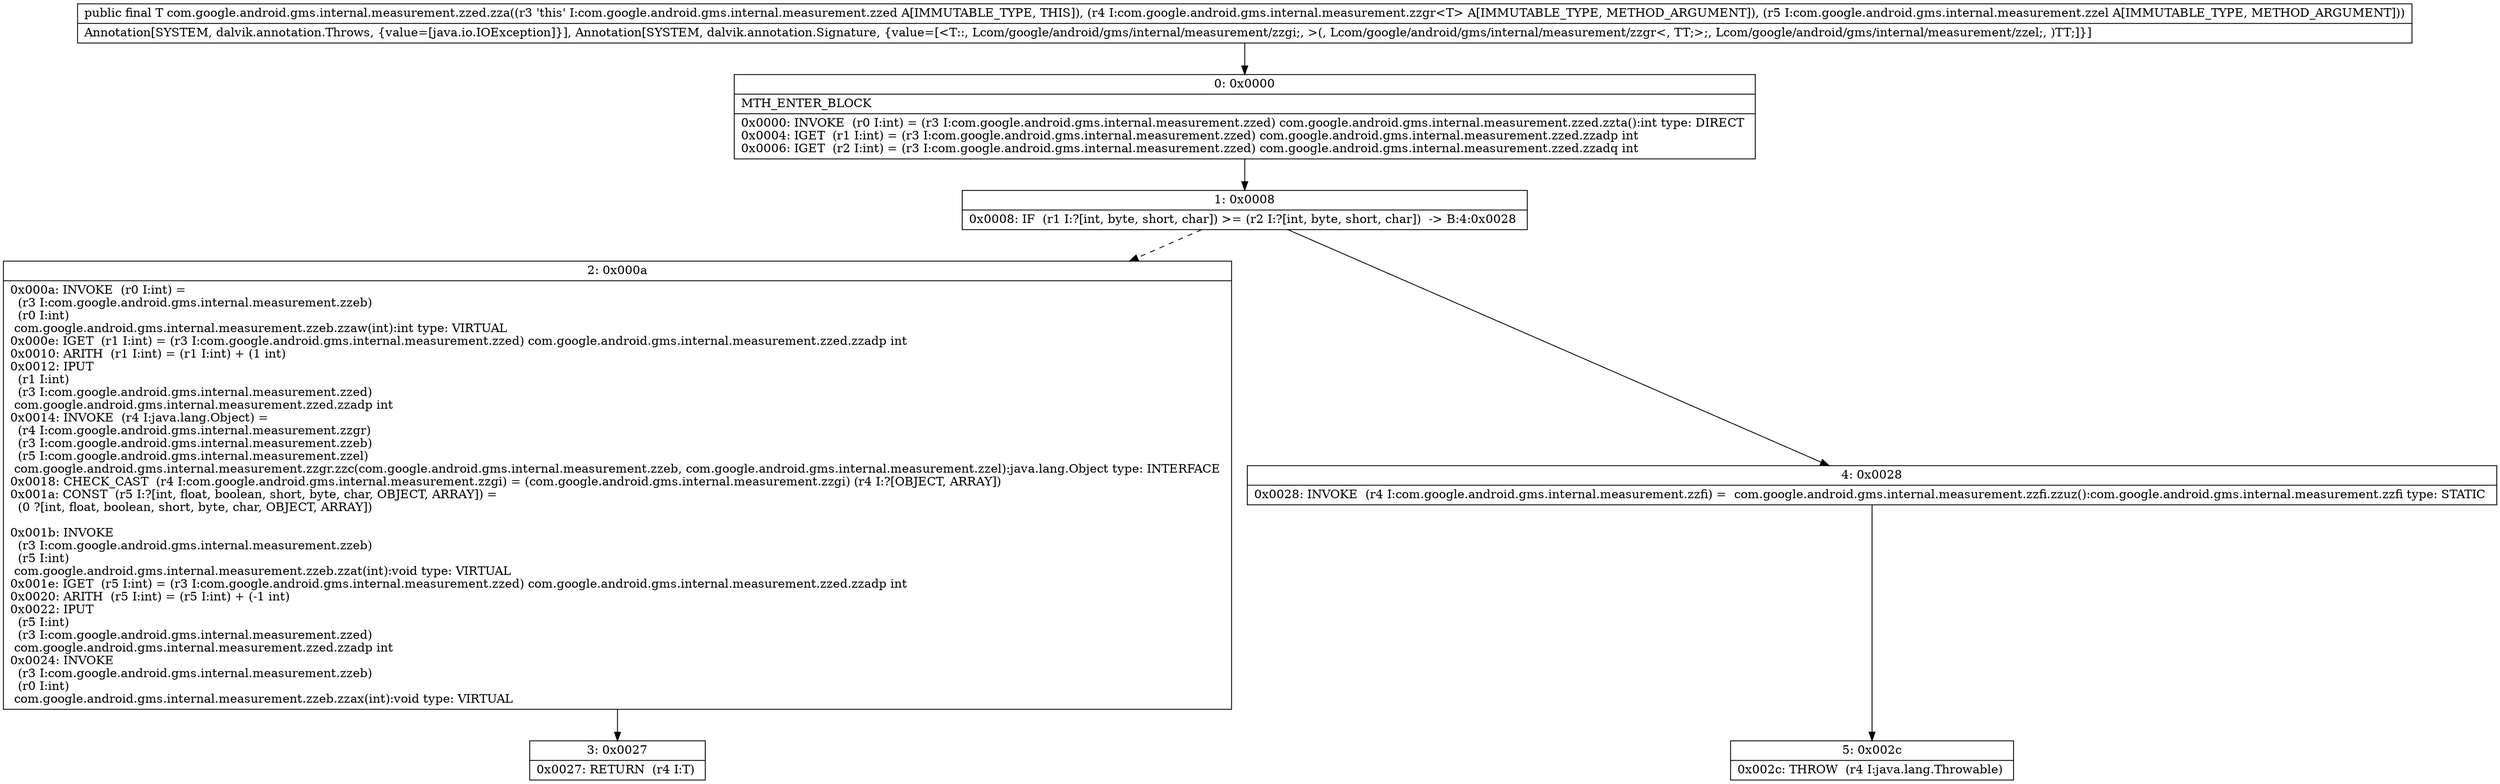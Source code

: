 digraph "CFG forcom.google.android.gms.internal.measurement.zzed.zza(Lcom\/google\/android\/gms\/internal\/measurement\/zzgr;Lcom\/google\/android\/gms\/internal\/measurement\/zzel;)Lcom\/google\/android\/gms\/internal\/measurement\/zzgi;" {
Node_0 [shape=record,label="{0\:\ 0x0000|MTH_ENTER_BLOCK\l|0x0000: INVOKE  (r0 I:int) = (r3 I:com.google.android.gms.internal.measurement.zzed) com.google.android.gms.internal.measurement.zzed.zzta():int type: DIRECT \l0x0004: IGET  (r1 I:int) = (r3 I:com.google.android.gms.internal.measurement.zzed) com.google.android.gms.internal.measurement.zzed.zzadp int \l0x0006: IGET  (r2 I:int) = (r3 I:com.google.android.gms.internal.measurement.zzed) com.google.android.gms.internal.measurement.zzed.zzadq int \l}"];
Node_1 [shape=record,label="{1\:\ 0x0008|0x0008: IF  (r1 I:?[int, byte, short, char]) \>= (r2 I:?[int, byte, short, char])  \-\> B:4:0x0028 \l}"];
Node_2 [shape=record,label="{2\:\ 0x000a|0x000a: INVOKE  (r0 I:int) = \l  (r3 I:com.google.android.gms.internal.measurement.zzeb)\l  (r0 I:int)\l com.google.android.gms.internal.measurement.zzeb.zzaw(int):int type: VIRTUAL \l0x000e: IGET  (r1 I:int) = (r3 I:com.google.android.gms.internal.measurement.zzed) com.google.android.gms.internal.measurement.zzed.zzadp int \l0x0010: ARITH  (r1 I:int) = (r1 I:int) + (1 int) \l0x0012: IPUT  \l  (r1 I:int)\l  (r3 I:com.google.android.gms.internal.measurement.zzed)\l com.google.android.gms.internal.measurement.zzed.zzadp int \l0x0014: INVOKE  (r4 I:java.lang.Object) = \l  (r4 I:com.google.android.gms.internal.measurement.zzgr)\l  (r3 I:com.google.android.gms.internal.measurement.zzeb)\l  (r5 I:com.google.android.gms.internal.measurement.zzel)\l com.google.android.gms.internal.measurement.zzgr.zzc(com.google.android.gms.internal.measurement.zzeb, com.google.android.gms.internal.measurement.zzel):java.lang.Object type: INTERFACE \l0x0018: CHECK_CAST  (r4 I:com.google.android.gms.internal.measurement.zzgi) = (com.google.android.gms.internal.measurement.zzgi) (r4 I:?[OBJECT, ARRAY]) \l0x001a: CONST  (r5 I:?[int, float, boolean, short, byte, char, OBJECT, ARRAY]) = \l  (0 ?[int, float, boolean, short, byte, char, OBJECT, ARRAY])\l \l0x001b: INVOKE  \l  (r3 I:com.google.android.gms.internal.measurement.zzeb)\l  (r5 I:int)\l com.google.android.gms.internal.measurement.zzeb.zzat(int):void type: VIRTUAL \l0x001e: IGET  (r5 I:int) = (r3 I:com.google.android.gms.internal.measurement.zzed) com.google.android.gms.internal.measurement.zzed.zzadp int \l0x0020: ARITH  (r5 I:int) = (r5 I:int) + (\-1 int) \l0x0022: IPUT  \l  (r5 I:int)\l  (r3 I:com.google.android.gms.internal.measurement.zzed)\l com.google.android.gms.internal.measurement.zzed.zzadp int \l0x0024: INVOKE  \l  (r3 I:com.google.android.gms.internal.measurement.zzeb)\l  (r0 I:int)\l com.google.android.gms.internal.measurement.zzeb.zzax(int):void type: VIRTUAL \l}"];
Node_3 [shape=record,label="{3\:\ 0x0027|0x0027: RETURN  (r4 I:T) \l}"];
Node_4 [shape=record,label="{4\:\ 0x0028|0x0028: INVOKE  (r4 I:com.google.android.gms.internal.measurement.zzfi) =  com.google.android.gms.internal.measurement.zzfi.zzuz():com.google.android.gms.internal.measurement.zzfi type: STATIC \l}"];
Node_5 [shape=record,label="{5\:\ 0x002c|0x002c: THROW  (r4 I:java.lang.Throwable) \l}"];
MethodNode[shape=record,label="{public final T com.google.android.gms.internal.measurement.zzed.zza((r3 'this' I:com.google.android.gms.internal.measurement.zzed A[IMMUTABLE_TYPE, THIS]), (r4 I:com.google.android.gms.internal.measurement.zzgr\<T\> A[IMMUTABLE_TYPE, METHOD_ARGUMENT]), (r5 I:com.google.android.gms.internal.measurement.zzel A[IMMUTABLE_TYPE, METHOD_ARGUMENT]))  | Annotation[SYSTEM, dalvik.annotation.Throws, \{value=[java.io.IOException]\}], Annotation[SYSTEM, dalvik.annotation.Signature, \{value=[\<T::, Lcom\/google\/android\/gms\/internal\/measurement\/zzgi;, \>(, Lcom\/google\/android\/gms\/internal\/measurement\/zzgr\<, TT;\>;, Lcom\/google\/android\/gms\/internal\/measurement\/zzel;, )TT;]\}]\l}"];
MethodNode -> Node_0;
Node_0 -> Node_1;
Node_1 -> Node_2[style=dashed];
Node_1 -> Node_4;
Node_2 -> Node_3;
Node_4 -> Node_5;
}

